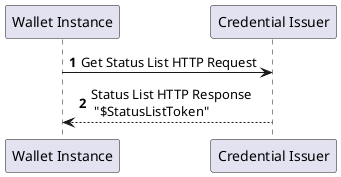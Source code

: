 @startuml Status List Flow
autonumber
participant "Wallet Instance" as wi
participant "Credential Issuer" as i

wi -> i: Get Status List HTTP Request
i --> wi: Status List HTTP Response \n "$StatusListToken"
@enduml